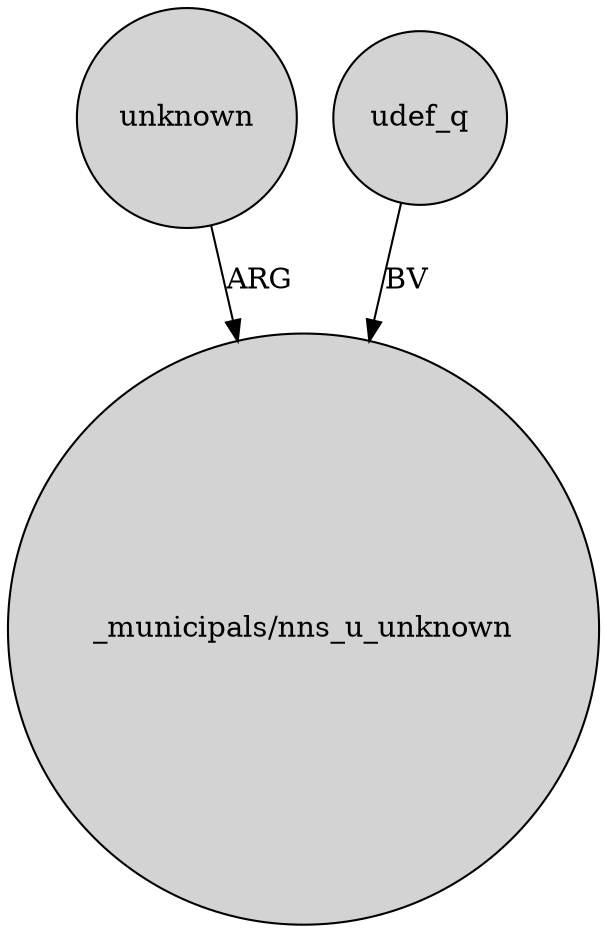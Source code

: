 digraph {
	node [shape=circle style=filled]
	unknown -> "_municipals/nns_u_unknown" [label=ARG]
	udef_q -> "_municipals/nns_u_unknown" [label=BV]
}
